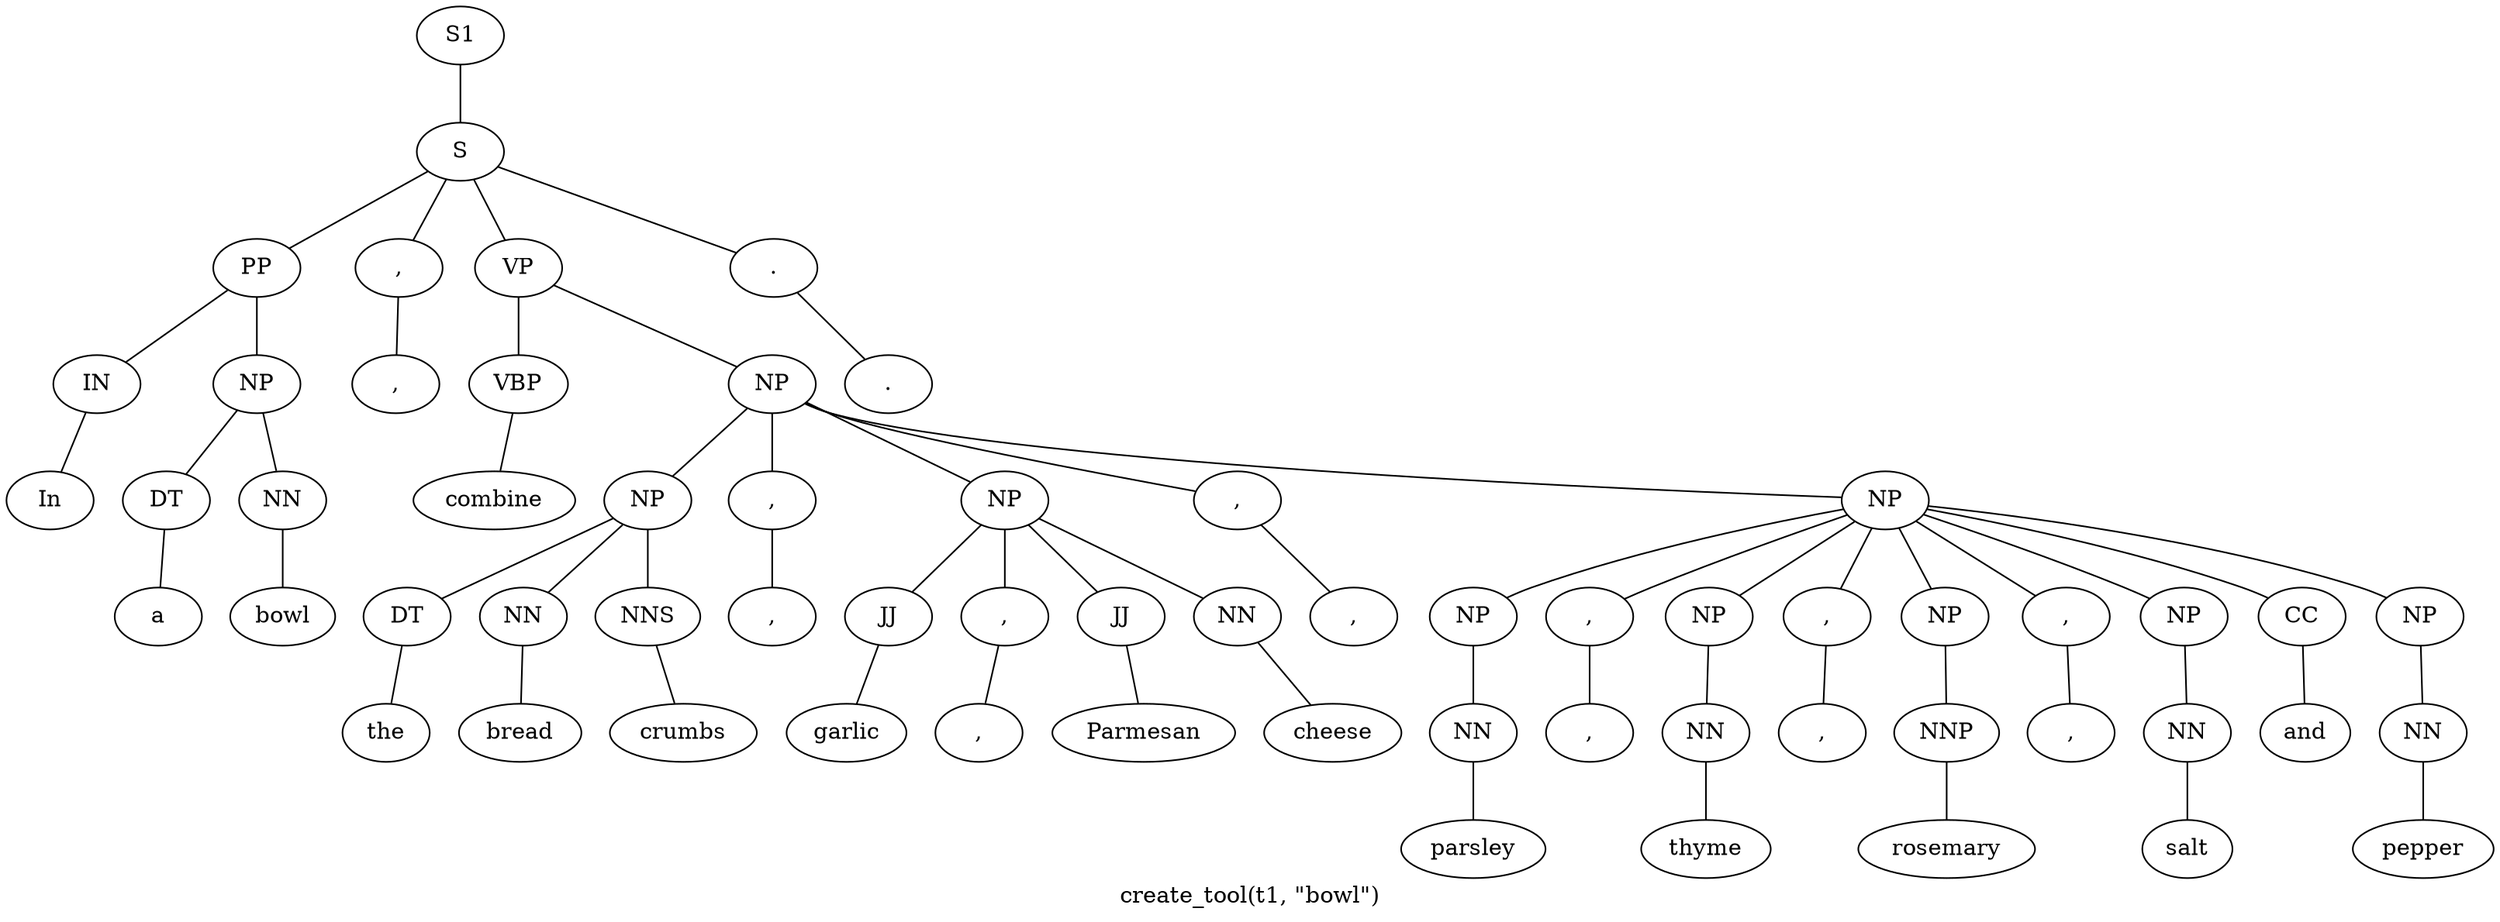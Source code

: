 graph SyntaxGraph {
	label = "create_tool(t1, \"bowl\")";
	Node0 [label="S1"];
	Node1 [label="S"];
	Node2 [label="PP"];
	Node3 [label="IN"];
	Node4 [label="In"];
	Node5 [label="NP"];
	Node6 [label="DT"];
	Node7 [label="a"];
	Node8 [label="NN"];
	Node9 [label="bowl"];
	Node10 [label=","];
	Node11 [label=","];
	Node12 [label="VP"];
	Node13 [label="VBP"];
	Node14 [label="combine"];
	Node15 [label="NP"];
	Node16 [label="NP"];
	Node17 [label="DT"];
	Node18 [label="the"];
	Node19 [label="NN"];
	Node20 [label="bread"];
	Node21 [label="NNS"];
	Node22 [label="crumbs"];
	Node23 [label=","];
	Node24 [label=","];
	Node25 [label="NP"];
	Node26 [label="JJ"];
	Node27 [label="garlic"];
	Node28 [label=","];
	Node29 [label=","];
	Node30 [label="JJ"];
	Node31 [label="Parmesan"];
	Node32 [label="NN"];
	Node33 [label="cheese"];
	Node34 [label=","];
	Node35 [label=","];
	Node36 [label="NP"];
	Node37 [label="NP"];
	Node38 [label="NN"];
	Node39 [label="parsley"];
	Node40 [label=","];
	Node41 [label=","];
	Node42 [label="NP"];
	Node43 [label="NN"];
	Node44 [label="thyme"];
	Node45 [label=","];
	Node46 [label=","];
	Node47 [label="NP"];
	Node48 [label="NNP"];
	Node49 [label="rosemary"];
	Node50 [label=","];
	Node51 [label=","];
	Node52 [label="NP"];
	Node53 [label="NN"];
	Node54 [label="salt"];
	Node55 [label="CC"];
	Node56 [label="and"];
	Node57 [label="NP"];
	Node58 [label="NN"];
	Node59 [label="pepper"];
	Node60 [label="."];
	Node61 [label="."];

	Node0 -- Node1;
	Node1 -- Node2;
	Node1 -- Node10;
	Node1 -- Node12;
	Node1 -- Node60;
	Node2 -- Node3;
	Node2 -- Node5;
	Node3 -- Node4;
	Node5 -- Node6;
	Node5 -- Node8;
	Node6 -- Node7;
	Node8 -- Node9;
	Node10 -- Node11;
	Node12 -- Node13;
	Node12 -- Node15;
	Node13 -- Node14;
	Node15 -- Node16;
	Node15 -- Node23;
	Node15 -- Node25;
	Node15 -- Node34;
	Node15 -- Node36;
	Node16 -- Node17;
	Node16 -- Node19;
	Node16 -- Node21;
	Node17 -- Node18;
	Node19 -- Node20;
	Node21 -- Node22;
	Node23 -- Node24;
	Node25 -- Node26;
	Node25 -- Node28;
	Node25 -- Node30;
	Node25 -- Node32;
	Node26 -- Node27;
	Node28 -- Node29;
	Node30 -- Node31;
	Node32 -- Node33;
	Node34 -- Node35;
	Node36 -- Node37;
	Node36 -- Node40;
	Node36 -- Node42;
	Node36 -- Node45;
	Node36 -- Node47;
	Node36 -- Node50;
	Node36 -- Node52;
	Node36 -- Node55;
	Node36 -- Node57;
	Node37 -- Node38;
	Node38 -- Node39;
	Node40 -- Node41;
	Node42 -- Node43;
	Node43 -- Node44;
	Node45 -- Node46;
	Node47 -- Node48;
	Node48 -- Node49;
	Node50 -- Node51;
	Node52 -- Node53;
	Node53 -- Node54;
	Node55 -- Node56;
	Node57 -- Node58;
	Node58 -- Node59;
	Node60 -- Node61;
}
